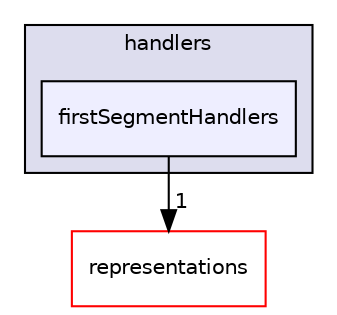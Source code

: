 digraph "/home/travis/build/hypro/hypro/src/hypro/algorithms/reachability/handlers/firstSegmentHandlers" {
  compound=true
  node [ fontsize="10", fontname="Helvetica"];
  edge [ labelfontsize="10", labelfontname="Helvetica"];
  subgraph clusterdir_32033642301c2effdf6af876d53153c1 {
    graph [ bgcolor="#ddddee", pencolor="black", label="handlers" fontname="Helvetica", fontsize="10", URL="dir_32033642301c2effdf6af876d53153c1.html"]
  dir_68bcb6b1c85a445267426edd88bf35d3 [shape=box, label="firstSegmentHandlers", style="filled", fillcolor="#eeeeff", pencolor="black", URL="dir_68bcb6b1c85a445267426edd88bf35d3.html"];
  }
  dir_7fa927d8fbf9dfbeef69af27f63bc81b [shape=box label="representations" fillcolor="white" style="filled" color="red" URL="dir_7fa927d8fbf9dfbeef69af27f63bc81b.html"];
  dir_68bcb6b1c85a445267426edd88bf35d3->dir_7fa927d8fbf9dfbeef69af27f63bc81b [headlabel="1", labeldistance=1.5 headhref="dir_000011_000015.html"];
}
